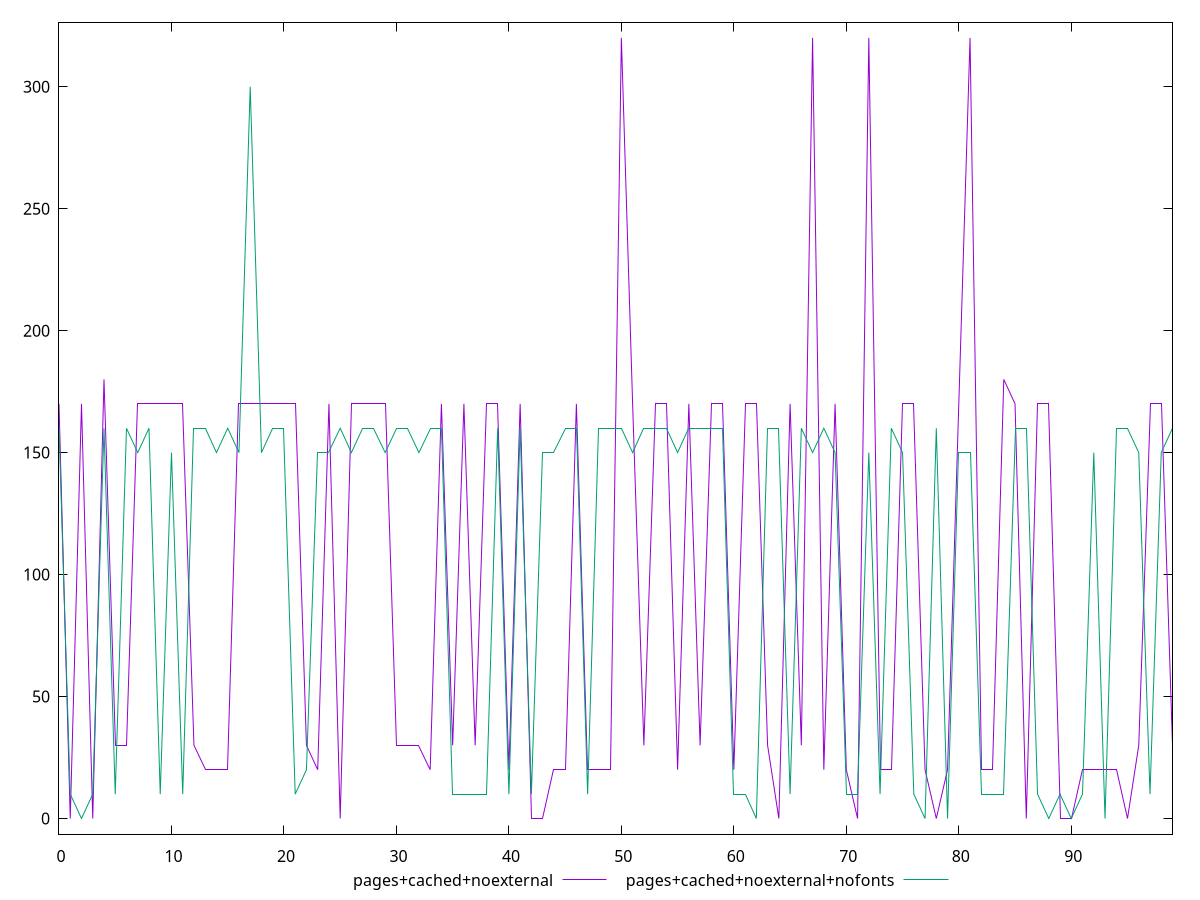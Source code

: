 reset

$pagesCachedNoexternal <<EOF
0 170
1 0
2 170
3 0
4 180
5 30
6 30
7 170
8 170
9 170
10 170
11 170
12 30
13 20
14 20
15 20
16 170
17 170
18 170
19 170
20 170
21 170
22 30
23 20
24 170
25 0
26 170
27 170
28 170
29 170
30 30
31 30
32 30
33 20
34 170
35 30
36 170
37 30
38 170
39 170
40 20
41 170
42 0
43 0
44 20
45 20
46 170
47 20
48 20
49 20
50 320
51 170
52 30
53 170
54 170
55 20
56 170
57 30
58 170
59 170
60 20
61 170
62 170
63 30
64 0
65 170
66 30
67 320
68 20
69 170
70 20
71 0
72 320
73 20
74 20
75 170
76 170
77 20
78 0
79 20
80 170
81 320
82 20
83 20
84 180
85 170
86 0
87 170
88 170
89 0
90 0
91 20
92 20
93 20
94 20
95 0
96 30
97 170
98 170
99 30
EOF

$pagesCachedNoexternalNofonts <<EOF
0 160
1 10
2 0
3 10
4 160
5 10
6 160
7 150
8 160
9 10
10 150
11 10
12 160
13 160
14 150
15 160
16 150
17 300
18 150
19 160
20 160
21 10
22 20
23 150
24 150
25 160
26 150
27 160
28 160
29 150
30 160
31 160
32 150
33 160
34 160
35 10
36 10
37 10
38 10
39 160
40 10
41 160
42 10
43 150
44 150
45 160
46 160
47 10
48 160
49 160
50 160
51 150
52 160
53 160
54 160
55 150
56 160
57 160
58 160
59 160
60 10
61 10
62 0
63 160
64 160
65 10
66 160
67 150
68 160
69 150
70 10
71 10
72 150
73 10
74 160
75 150
76 10
77 0
78 160
79 0
80 150
81 150
82 10
83 10
84 10
85 160
86 160
87 10
88 0
89 10
90 0
91 10
92 150
93 0
94 160
95 160
96 150
97 10
98 150
99 160
EOF

set key outside below
set xrange [0:99]
set yrange [-6.4:326.4]
set trange [-6.4:326.4]
set terminal svg size 640, 520 enhanced background rgb 'white'
set output "reprap/uses-http2/comparison/line/5_vs_6.svg"

plot $pagesCachedNoexternal title "pages+cached+noexternal" with line, \
     $pagesCachedNoexternalNofonts title "pages+cached+noexternal+nofonts" with line

reset
